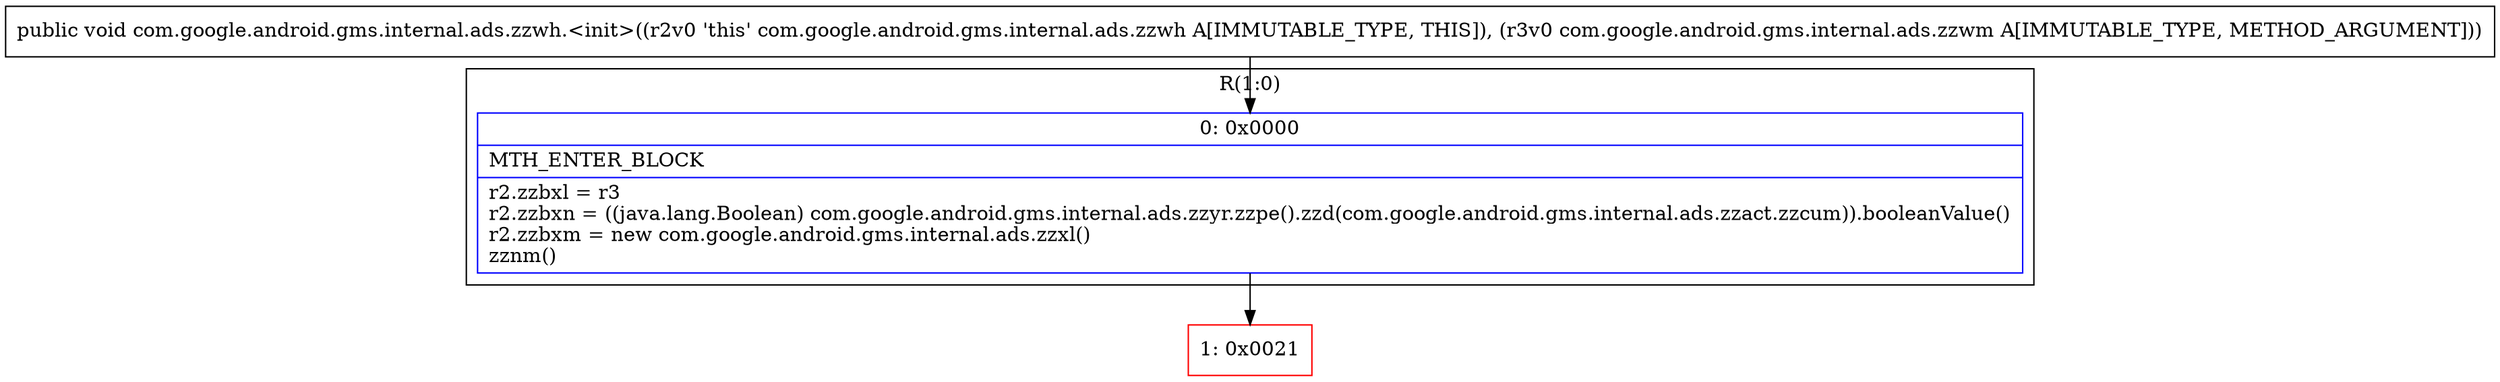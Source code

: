 digraph "CFG forcom.google.android.gms.internal.ads.zzwh.\<init\>(Lcom\/google\/android\/gms\/internal\/ads\/zzwm;)V" {
subgraph cluster_Region_1522244156 {
label = "R(1:0)";
node [shape=record,color=blue];
Node_0 [shape=record,label="{0\:\ 0x0000|MTH_ENTER_BLOCK\l|r2.zzbxl = r3\lr2.zzbxn = ((java.lang.Boolean) com.google.android.gms.internal.ads.zzyr.zzpe().zzd(com.google.android.gms.internal.ads.zzact.zzcum)).booleanValue()\lr2.zzbxm = new com.google.android.gms.internal.ads.zzxl()\lzznm()\l}"];
}
Node_1 [shape=record,color=red,label="{1\:\ 0x0021}"];
MethodNode[shape=record,label="{public void com.google.android.gms.internal.ads.zzwh.\<init\>((r2v0 'this' com.google.android.gms.internal.ads.zzwh A[IMMUTABLE_TYPE, THIS]), (r3v0 com.google.android.gms.internal.ads.zzwm A[IMMUTABLE_TYPE, METHOD_ARGUMENT])) }"];
MethodNode -> Node_0;
Node_0 -> Node_1;
}

